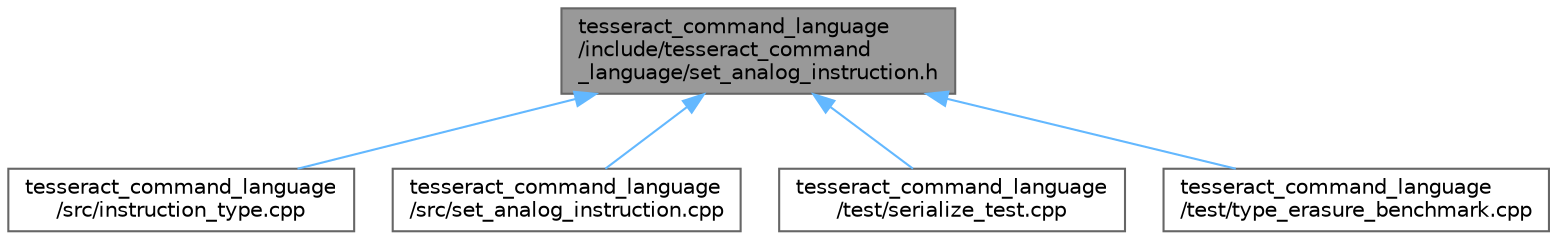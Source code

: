 digraph "tesseract_command_language/include/tesseract_command_language/set_analog_instruction.h"
{
 // LATEX_PDF_SIZE
  bgcolor="transparent";
  edge [fontname=Helvetica,fontsize=10,labelfontname=Helvetica,labelfontsize=10];
  node [fontname=Helvetica,fontsize=10,shape=box,height=0.2,width=0.4];
  Node1 [label="tesseract_command_language\l/include/tesseract_command\l_language/set_analog_instruction.h",height=0.2,width=0.4,color="gray40", fillcolor="grey60", style="filled", fontcolor="black",tooltip="Set Analog Instruction."];
  Node1 -> Node2 [dir="back",color="steelblue1",style="solid"];
  Node2 [label="tesseract_command_language\l/src/instruction_type.cpp",height=0.2,width=0.4,color="grey40", fillcolor="white", style="filled",URL="$d8/d79/instruction__type_8cpp.html",tooltip=" "];
  Node1 -> Node3 [dir="back",color="steelblue1",style="solid"];
  Node3 [label="tesseract_command_language\l/src/set_analog_instruction.cpp",height=0.2,width=0.4,color="grey40", fillcolor="white", style="filled",URL="$d7/d2d/set__analog__instruction_8cpp.html",tooltip="Set Analog Instruction."];
  Node1 -> Node4 [dir="back",color="steelblue1",style="solid"];
  Node4 [label="tesseract_command_language\l/test/serialize_test.cpp",height=0.2,width=0.4,color="grey40", fillcolor="white", style="filled",URL="$de/df3/tesseract__command__language_2test_2serialize__test_8cpp.html",tooltip=" "];
  Node1 -> Node5 [dir="back",color="steelblue1",style="solid"];
  Node5 [label="tesseract_command_language\l/test/type_erasure_benchmark.cpp",height=0.2,width=0.4,color="grey40", fillcolor="white", style="filled",URL="$d1/dbe/type__erasure__benchmark_8cpp.html",tooltip=" "];
}
